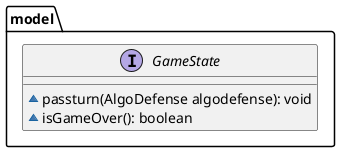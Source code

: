 @startuml
'https://plantuml.com/class-diagram

package model {
    interface GameState {
        ~ passturn(AlgoDefense algodefense): void
        ~ isGameOver(): boolean
    }
}

@enduml